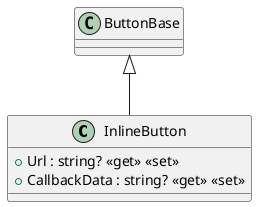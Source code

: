 @startuml
class InlineButton {
    + Url : string? <<get>> <<set>>
    + CallbackData : string? <<get>> <<set>>
}
ButtonBase <|-- InlineButton
@enduml
